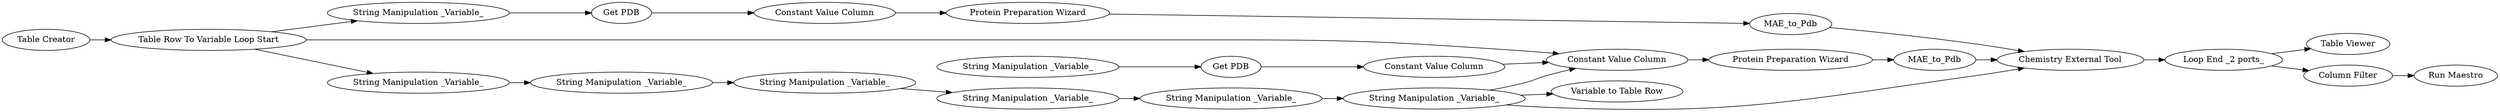 digraph {
	"8433423451911984520_15069" [label="Variable to Table Row"]
	"-3068717415191579014_15058" [label="String Manipulation _Variable_"]
	"4088406492883809952_15082" [label="Chemistry External Tool"]
	"4088406492883809952_15085" [label="Protein Preparation Wizard"]
	"8433423451911984520_15068" [label="String Manipulation _Variable_"]
	"4088406492883809952_15054" [label="Table Creator"]
	"4088406492883809952_15096" [label="Loop End _2 ports_"]
	"2734832492628025386_15075" [label="Constant Value Column"]
	"2734832492628025386_15070" [label="Constant Value Column"]
	"2734832492628025386_15072" [label="Get PDB"]
	"4088406492883809952_15088" [label=MAE_to_Pdb]
	"8433423451911984520_15064" [label="String Manipulation _Variable_"]
	"8433423451911984520_15065" [label="String Manipulation _Variable_"]
	"8433423451911984520_15066" [label="String Manipulation _Variable_"]
	"4088406492883809952_15081" [label="Table Viewer"]
	"2734832492628025386_15074" [label="String Manipulation _Variable_"]
	"4088406492883809952_15086" [label=MAE_to_Pdb]
	"4088406492883809952_15097" [label="Column Filter"]
	"-3068717415191579014_15061" [label="Constant Value Column"]
	"-3068717415191579014_15057" [label="Get PDB"]
	"4088406492883809952_15091" [label="Table Row To Variable Loop Start"]
	"8433423451911984520_15067" [label="String Manipulation _Variable_"]
	"4088406492883809952_15087" [label="Run Maestro"]
	"8433423451911984520_15070" [label="String Manipulation _Variable_"]
	"4088406492883809952_15092" [label="Protein Preparation Wizard"]
	"-3068717415191579014_15058" -> "-3068717415191579014_15057"
	"4088406492883809952_15091" -> "-3068717415191579014_15058"
	"8433423451911984520_15066" -> "8433423451911984520_15064"
	"4088406492883809952_15096" -> "4088406492883809952_15097"
	"8433423451911984520_15067" -> "8433423451911984520_15068"
	"4088406492883809952_15097" -> "4088406492883809952_15087"
	"8433423451911984520_15070" -> "4088406492883809952_15082"
	"2734832492628025386_15075" -> "4088406492883809952_15085"
	"2734832492628025386_15074" -> "2734832492628025386_15072"
	"8433423451911984520_15068" -> "8433423451911984520_15070"
	"8433423451911984520_15070" -> "8433423451911984520_15069"
	"4088406492883809952_15086" -> "4088406492883809952_15082"
	"-3068717415191579014_15057" -> "-3068717415191579014_15061"
	"4088406492883809952_15091" -> "2734832492628025386_15075"
	"4088406492883809952_15085" -> "4088406492883809952_15086"
	"2734832492628025386_15070" -> "2734832492628025386_15075"
	"2734832492628025386_15072" -> "2734832492628025386_15070"
	"4088406492883809952_15096" -> "4088406492883809952_15081"
	"4088406492883809952_15091" -> "8433423451911984520_15065"
	"4088406492883809952_15092" -> "4088406492883809952_15088"
	"-3068717415191579014_15061" -> "4088406492883809952_15092"
	"8433423451911984520_15070" -> "2734832492628025386_15075"
	"8433423451911984520_15064" -> "8433423451911984520_15067"
	"4088406492883809952_15054" -> "4088406492883809952_15091"
	"4088406492883809952_15088" -> "4088406492883809952_15082"
	"8433423451911984520_15065" -> "8433423451911984520_15066"
	"4088406492883809952_15082" -> "4088406492883809952_15096"
	rankdir=LR
}
